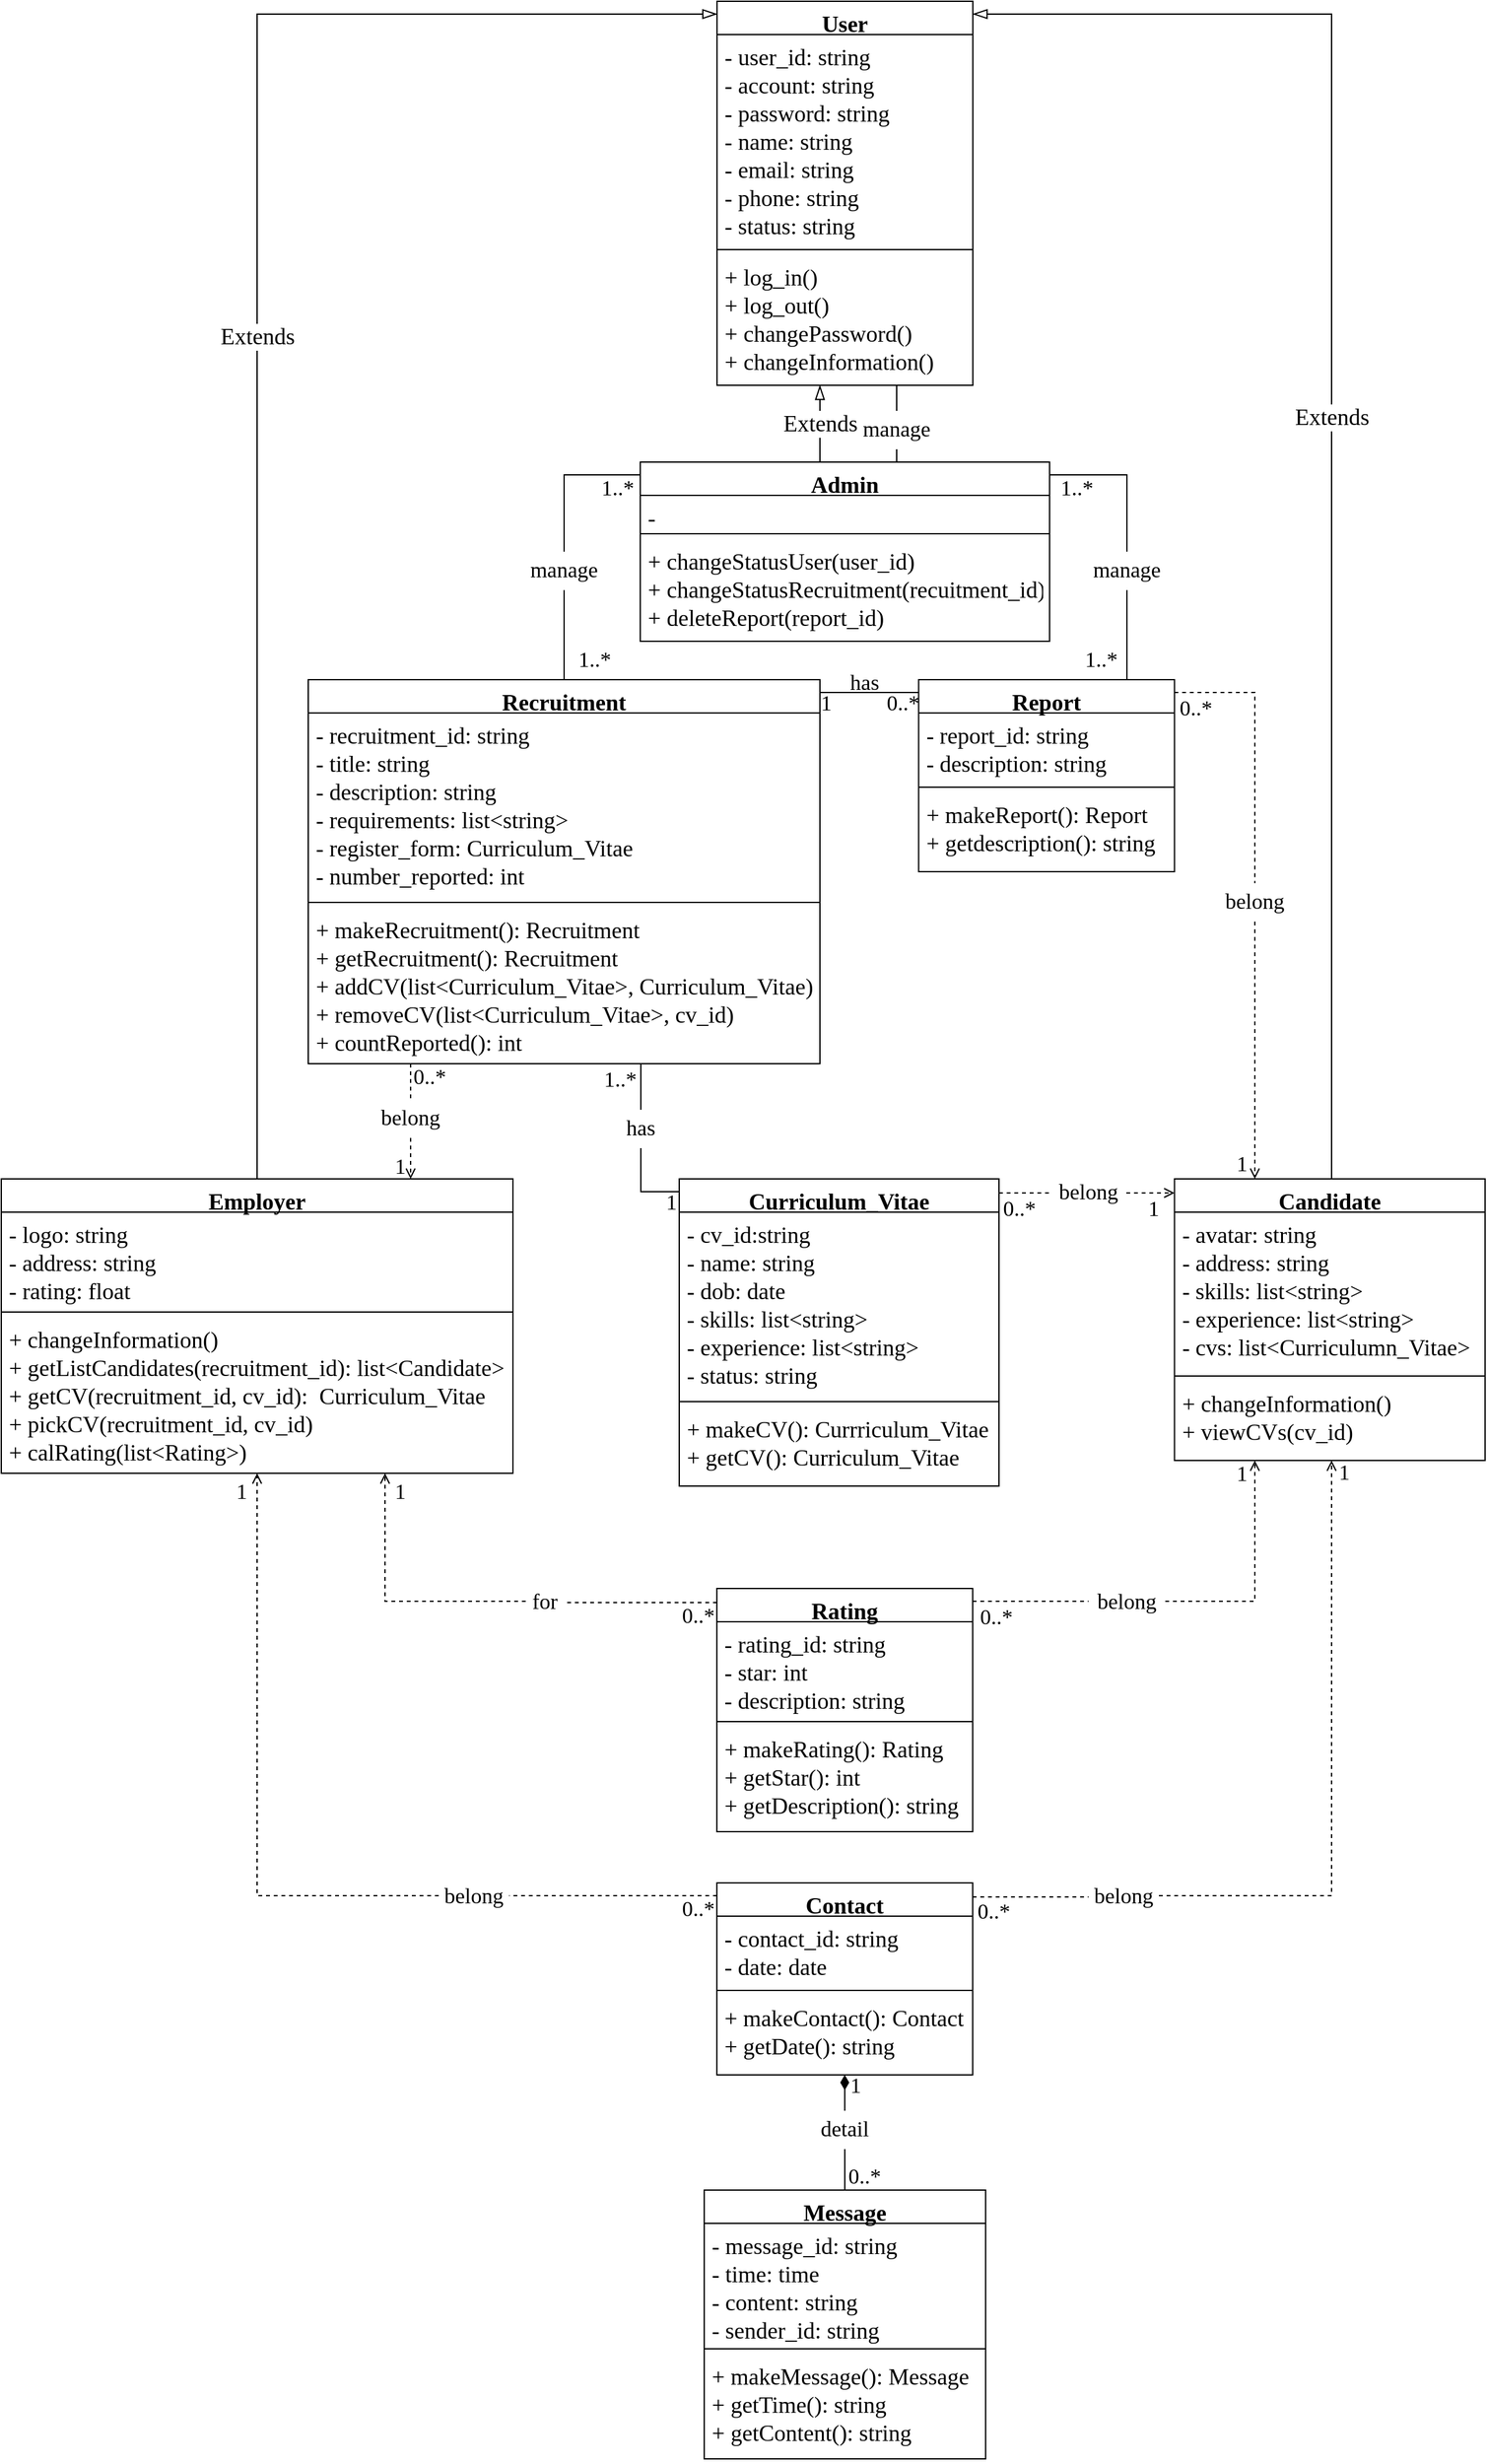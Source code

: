 <mxfile version="20.6.0" type="device"><diagram id="dzkf2PRCccyZVhYTfujx" name="Page-1"><mxGraphModel dx="2234" dy="7380" grid="1" gridSize="10" guides="1" tooltips="1" connect="1" arrows="1" fold="1" page="1" pageScale="1" pageWidth="850" pageHeight="1100" math="0" shadow="0"><root><mxCell id="0"/><mxCell id="1" parent="0"/><mxCell id="ftX2DL6edE5IBINi1WTP-1" value="Extends" style="rounded=0;orthogonalLoop=1;jettySize=auto;html=1;fontFamily=Times New Roman;fontSize=18;endArrow=blockThin;endFill=0;endSize=9;edgeStyle=orthogonalEdgeStyle;" parent="1" source="ftX2DL6edE5IBINi1WTP-8" target="ftX2DL6edE5IBINi1WTP-2" edge="1"><mxGeometry x="0.039" relative="1" as="geometry"><Array as="points"><mxPoint y="-5710"/></Array><mxPoint y="1" as="offset"/></mxGeometry></mxCell><mxCell id="ftX2DL6edE5IBINi1WTP-2" value="User" style="swimlane;fontStyle=1;align=center;verticalAlign=top;childLayout=stackLayout;horizontal=1;startSize=26;horizontalStack=0;resizeParent=1;resizeParentMax=0;resizeLast=0;collapsible=1;marginBottom=0;fontSize=18;fontFamily=Times New Roman;" parent="1" vertex="1"><mxGeometry x="359.56" y="-5720" width="200" height="300" as="geometry"/></mxCell><mxCell id="ftX2DL6edE5IBINi1WTP-3" value="- user_id: string&#10;- account: string&#10;- password: string&#10;- name: string&#10;- email: string&#10;- phone: string&#10;- status: string" style="text;strokeColor=none;fillColor=none;align=left;verticalAlign=top;spacingLeft=4;spacingRight=4;overflow=hidden;rotatable=0;points=[[0,0.5],[1,0.5]];portConstraint=eastwest;fontFamily=Times New Roman;fontSize=18;" parent="ftX2DL6edE5IBINi1WTP-2" vertex="1"><mxGeometry y="26" width="200" height="164" as="geometry"/></mxCell><mxCell id="ftX2DL6edE5IBINi1WTP-4" value="" style="line;strokeWidth=1;fillColor=none;align=left;verticalAlign=middle;spacingTop=-1;spacingLeft=3;spacingRight=3;rotatable=0;labelPosition=right;points=[];portConstraint=eastwest;strokeColor=inherit;fontFamily=Times New Roman;fontSize=18;" parent="ftX2DL6edE5IBINi1WTP-2" vertex="1"><mxGeometry y="190" width="200" height="8" as="geometry"/></mxCell><mxCell id="ftX2DL6edE5IBINi1WTP-5" value="+ log_in()&#10;+ log_out()&#10;+ changePassword()&#10;+ changeInformation()" style="text;strokeColor=none;fillColor=none;align=left;verticalAlign=top;spacingLeft=4;spacingRight=4;overflow=hidden;rotatable=0;points=[[0,0.5],[1,0.5]];portConstraint=eastwest;fontFamily=Times New Roman;fontSize=18;" parent="ftX2DL6edE5IBINi1WTP-2" vertex="1"><mxGeometry y="198" width="200" height="102" as="geometry"/></mxCell><mxCell id="ftX2DL6edE5IBINi1WTP-6" style="rounded=0;orthogonalLoop=1;jettySize=auto;html=1;fontFamily=Times New Roman;fontSize=18;endArrow=open;endFill=0;dashed=1;edgeStyle=orthogonalEdgeStyle;startArrow=none;" parent="1" source="MvBmrC9u6wQT6Xe99rCW-18" target="ftX2DL6edE5IBINi1WTP-8" edge="1"><mxGeometry relative="1" as="geometry"><Array as="points"><mxPoint x="60" y="-4800"/><mxPoint x="60" y="-4800"/></Array></mxGeometry></mxCell><mxCell id="ftX2DL6edE5IBINi1WTP-7" style="rounded=0;orthogonalLoop=1;jettySize=auto;html=1;fontFamily=Times New Roman;fontSize=18;endArrow=open;endFill=0;dashed=1;edgeStyle=orthogonalEdgeStyle;startArrow=none;" parent="1" source="MvBmrC9u6wQT6Xe99rCW-35" target="ftX2DL6edE5IBINi1WTP-8" edge="1"><mxGeometry relative="1" as="geometry"><Array as="points"><mxPoint x="100" y="-4470"/></Array></mxGeometry></mxCell><mxCell id="ftX2DL6edE5IBINi1WTP-8" value="Employer" style="swimlane;fontStyle=1;align=center;verticalAlign=top;childLayout=stackLayout;horizontal=1;startSize=26;horizontalStack=0;resizeParent=1;resizeParentMax=0;resizeLast=0;collapsible=1;marginBottom=0;fontSize=18;fontFamily=Times New Roman;" parent="1" vertex="1"><mxGeometry x="-200" y="-4800" width="400" height="230" as="geometry"/></mxCell><mxCell id="ftX2DL6edE5IBINi1WTP-9" value="- logo: string&#10;- address: string&#10;- rating: float" style="text;strokeColor=none;fillColor=none;align=left;verticalAlign=top;spacingLeft=4;spacingRight=4;overflow=hidden;rotatable=0;points=[[0,0.5],[1,0.5]];portConstraint=eastwest;fontFamily=Times New Roman;fontSize=18;" parent="ftX2DL6edE5IBINi1WTP-8" vertex="1"><mxGeometry y="26" width="400" height="74" as="geometry"/></mxCell><mxCell id="ftX2DL6edE5IBINi1WTP-10" value="" style="line;strokeWidth=1;fillColor=none;align=left;verticalAlign=middle;spacingTop=-1;spacingLeft=3;spacingRight=3;rotatable=0;labelPosition=right;points=[];portConstraint=eastwest;strokeColor=inherit;fontFamily=Times New Roman;fontSize=18;" parent="ftX2DL6edE5IBINi1WTP-8" vertex="1"><mxGeometry y="100" width="400" height="8" as="geometry"/></mxCell><mxCell id="ftX2DL6edE5IBINi1WTP-11" value="+ changeInformation()&#10;+ getListCandidates(recruitment_id): list&lt;Candidate&gt;&#10;+ getCV(recruitment_id, cv_id):  Curriculum_Vitae&#10;+ pickCV(recruitment_id, cv_id)&#10;+ calRating(list&lt;Rating&gt;)" style="text;strokeColor=none;fillColor=none;align=left;verticalAlign=top;spacingLeft=4;spacingRight=4;overflow=hidden;rotatable=0;points=[[0,0.5],[1,0.5]];portConstraint=eastwest;fontFamily=Times New Roman;fontSize=18;" parent="ftX2DL6edE5IBINi1WTP-8" vertex="1"><mxGeometry y="108" width="400" height="122" as="geometry"/></mxCell><mxCell id="ftX2DL6edE5IBINi1WTP-12" value="Extends" style="rounded=0;orthogonalLoop=1;jettySize=auto;html=1;fontFamily=Times New Roman;fontSize=18;endArrow=blockThin;endFill=0;endSize=9;edgeStyle=orthogonalEdgeStyle;" parent="1" source="ftX2DL6edE5IBINi1WTP-14" target="ftX2DL6edE5IBINi1WTP-2" edge="1"><mxGeometry relative="1" as="geometry"><mxPoint x="436.492" y="-5360" as="sourcePoint"/><mxPoint x="435.488" y="-5436" as="targetPoint"/><Array as="points"><mxPoint x="440" y="-5390"/><mxPoint x="440" y="-5390"/></Array></mxGeometry></mxCell><mxCell id="ftX2DL6edE5IBINi1WTP-13" style="edgeStyle=orthogonalEdgeStyle;rounded=0;orthogonalLoop=1;jettySize=auto;html=1;endArrow=none;endFill=0;startArrow=none;" parent="1" target="ftX2DL6edE5IBINi1WTP-2" edge="1" source="MvBmrC9u6wQT6Xe99rCW-14"><mxGeometry relative="1" as="geometry"><mxPoint x="485.053" y="-5360" as="sourcePoint"/><mxPoint x="485.053" y="-5436" as="targetPoint"/><Array as="points"><mxPoint x="500" y="-5410"/><mxPoint x="500" y="-5410"/></Array></mxGeometry></mxCell><mxCell id="ftX2DL6edE5IBINi1WTP-14" value="Admin" style="swimlane;fontStyle=1;align=center;verticalAlign=top;childLayout=stackLayout;horizontal=1;startSize=26;horizontalStack=0;resizeParent=1;resizeParentMax=0;resizeLast=0;collapsible=1;marginBottom=0;fontSize=18;fontFamily=Times New Roman;" parent="1" vertex="1"><mxGeometry x="299.56" y="-5360" width="320" height="140" as="geometry"/></mxCell><mxCell id="ftX2DL6edE5IBINi1WTP-15" value="-" style="text;strokeColor=none;fillColor=none;align=left;verticalAlign=top;spacingLeft=4;spacingRight=4;overflow=hidden;rotatable=0;points=[[0,0.5],[1,0.5]];portConstraint=eastwest;fontFamily=Times New Roman;fontSize=18;" parent="ftX2DL6edE5IBINi1WTP-14" vertex="1"><mxGeometry y="26" width="320" height="26" as="geometry"/></mxCell><mxCell id="ftX2DL6edE5IBINi1WTP-16" value="" style="line;strokeWidth=1;fillColor=none;align=left;verticalAlign=middle;spacingTop=-1;spacingLeft=3;spacingRight=3;rotatable=0;labelPosition=right;points=[];portConstraint=eastwest;strokeColor=inherit;fontFamily=Times New Roman;fontSize=18;" parent="ftX2DL6edE5IBINi1WTP-14" vertex="1"><mxGeometry y="52" width="320" height="8" as="geometry"/></mxCell><mxCell id="ftX2DL6edE5IBINi1WTP-17" value="+ changeStatusUser(user_id)&#10;+ changeStatusRecruitment(recuitment_id)&#10;+ deleteReport(report_id)" style="text;strokeColor=none;fillColor=none;align=left;verticalAlign=top;spacingLeft=4;spacingRight=4;overflow=hidden;rotatable=0;points=[[0,0.5],[1,0.5]];portConstraint=eastwest;fontFamily=Times New Roman;fontSize=18;" parent="ftX2DL6edE5IBINi1WTP-14" vertex="1"><mxGeometry y="60" width="320" height="80" as="geometry"/></mxCell><mxCell id="ftX2DL6edE5IBINi1WTP-18" style="rounded=0;orthogonalLoop=1;jettySize=auto;html=1;fontFamily=Times New Roman;fontSize=18;endArrow=open;endFill=0;dashed=1;edgeStyle=orthogonalEdgeStyle;startArrow=none;" parent="1" source="MvBmrC9u6wQT6Xe99rCW-26" target="ftX2DL6edE5IBINi1WTP-23" edge="1"><mxGeometry relative="1" as="geometry"><Array as="points"><mxPoint x="780" y="-4850"/><mxPoint x="780" y="-4850"/></Array></mxGeometry></mxCell><mxCell id="ftX2DL6edE5IBINi1WTP-19" style="rounded=0;orthogonalLoop=1;jettySize=auto;html=1;fontFamily=Times New Roman;fontSize=18;endArrow=open;endFill=0;dashed=1;edgeStyle=orthogonalEdgeStyle;startArrow=none;" parent="1" source="MvBmrC9u6wQT6Xe99rCW-33" target="ftX2DL6edE5IBINi1WTP-23" edge="1"><mxGeometry relative="1" as="geometry"><Array as="points"><mxPoint x="780" y="-4470"/></Array></mxGeometry></mxCell><mxCell id="ftX2DL6edE5IBINi1WTP-20" style="rounded=0;orthogonalLoop=1;jettySize=auto;html=1;fontFamily=Times New Roman;fontSize=18;endArrow=open;endFill=0;dashed=1;edgeStyle=orthogonalEdgeStyle;startArrow=none;" parent="1" source="MvBmrC9u6wQT6Xe99rCW-44" target="ftX2DL6edE5IBINi1WTP-23" edge="1"><mxGeometry relative="1" as="geometry"><Array as="points"><mxPoint x="840" y="-4240"/></Array></mxGeometry></mxCell><mxCell id="ftX2DL6edE5IBINi1WTP-21" style="rounded=0;orthogonalLoop=1;jettySize=auto;html=1;fontFamily=Times New Roman;fontSize=18;endArrow=open;endFill=0;dashed=1;edgeStyle=orthogonalEdgeStyle;startArrow=none;" parent="1" source="MvBmrC9u6wQT6Xe99rCW-21" target="ftX2DL6edE5IBINi1WTP-23" edge="1"><mxGeometry relative="1" as="geometry"><Array as="points"><mxPoint x="640" y="-4790"/><mxPoint x="640" y="-4790"/></Array></mxGeometry></mxCell><mxCell id="ftX2DL6edE5IBINi1WTP-22" value="Extends" style="rounded=0;orthogonalLoop=1;jettySize=auto;html=1;fontFamily=Times New Roman;fontSize=18;endArrow=blockThin;endFill=0;endSize=9;startArrow=none;edgeStyle=orthogonalEdgeStyle;" parent="1" source="ftX2DL6edE5IBINi1WTP-23" target="ftX2DL6edE5IBINi1WTP-2" edge="1"><mxGeometry relative="1" as="geometry"><Array as="points"><mxPoint x="840" y="-5710"/></Array><mxPoint x="810" y="-4910" as="sourcePoint"/></mxGeometry></mxCell><mxCell id="ftX2DL6edE5IBINi1WTP-23" value="Candidate" style="swimlane;fontStyle=1;align=center;verticalAlign=top;childLayout=stackLayout;horizontal=1;startSize=26;horizontalStack=0;resizeParent=1;resizeParentMax=0;resizeLast=0;collapsible=1;marginBottom=0;fontSize=18;fontFamily=Times New Roman;" parent="1" vertex="1"><mxGeometry x="717.19" y="-4800" width="242.81" height="220" as="geometry"><mxRectangle x="717.19" y="-4800" width="120" height="40" as="alternateBounds"/></mxGeometry></mxCell><mxCell id="ftX2DL6edE5IBINi1WTP-24" value="- avatar: string&#10;- address: string&#10;- skills: list&lt;string&gt;&#10;- experience: list&lt;string&gt;&#10;- cvs: list&lt;Curriculumn_Vitae&gt;" style="text;strokeColor=none;fillColor=none;align=left;verticalAlign=top;spacingLeft=4;spacingRight=4;overflow=hidden;rotatable=0;points=[[0,0.5],[1,0.5]];portConstraint=eastwest;fontFamily=Times New Roman;fontSize=18;" parent="ftX2DL6edE5IBINi1WTP-23" vertex="1"><mxGeometry y="26" width="242.81" height="124" as="geometry"/></mxCell><mxCell id="ftX2DL6edE5IBINi1WTP-25" value="" style="line;strokeWidth=1;fillColor=none;align=left;verticalAlign=middle;spacingTop=-1;spacingLeft=3;spacingRight=3;rotatable=0;labelPosition=right;points=[];portConstraint=eastwest;strokeColor=inherit;fontFamily=Times New Roman;fontSize=18;" parent="ftX2DL6edE5IBINi1WTP-23" vertex="1"><mxGeometry y="150" width="242.81" height="8" as="geometry"/></mxCell><mxCell id="ftX2DL6edE5IBINi1WTP-26" value="+ changeInformation()&#10;+ viewCVs(cv_id)" style="text;strokeColor=none;fillColor=none;align=left;verticalAlign=top;spacingLeft=4;spacingRight=4;overflow=hidden;rotatable=0;points=[[0,0.5],[1,0.5]];portConstraint=eastwest;fontFamily=Times New Roman;fontSize=18;" parent="ftX2DL6edE5IBINi1WTP-23" vertex="1"><mxGeometry y="158" width="242.81" height="62" as="geometry"/></mxCell><mxCell id="ftX2DL6edE5IBINi1WTP-27" style="rounded=0;orthogonalLoop=1;jettySize=auto;html=1;fontFamily=Times New Roman;fontSize=18;endArrow=none;endFill=0;edgeStyle=orthogonalEdgeStyle;" parent="1" source="ftX2DL6edE5IBINi1WTP-28" target="ftX2DL6edE5IBINi1WTP-53" edge="1"><mxGeometry relative="1" as="geometry"><Array as="points"><mxPoint x="480" y="-5180"/><mxPoint x="480" y="-5180"/></Array></mxGeometry></mxCell><mxCell id="ftX2DL6edE5IBINi1WTP-28" value="Recruitment" style="swimlane;fontStyle=1;align=center;verticalAlign=top;childLayout=stackLayout;horizontal=1;startSize=26;horizontalStack=0;resizeParent=1;resizeParentMax=0;resizeLast=0;collapsible=1;marginBottom=0;fontSize=18;fontFamily=Times New Roman;" parent="1" vertex="1"><mxGeometry x="40" y="-5190" width="400" height="300" as="geometry"/></mxCell><mxCell id="ftX2DL6edE5IBINi1WTP-29" value="- recruitment_id: string&#10;- title: string&#10;- description: string&#10;- requirements: list&lt;string&gt;&#10;- register_form: Curriculum_Vitae&#10;- number_reported: int" style="text;strokeColor=none;fillColor=none;align=left;verticalAlign=top;spacingLeft=4;spacingRight=4;overflow=hidden;rotatable=0;points=[[0,0.5],[1,0.5]];portConstraint=eastwest;fontFamily=Times New Roman;fontSize=18;" parent="ftX2DL6edE5IBINi1WTP-28" vertex="1"><mxGeometry y="26" width="400" height="144" as="geometry"/></mxCell><mxCell id="ftX2DL6edE5IBINi1WTP-30" value="" style="line;strokeWidth=1;fillColor=none;align=left;verticalAlign=middle;spacingTop=-1;spacingLeft=3;spacingRight=3;rotatable=0;labelPosition=right;points=[];portConstraint=eastwest;strokeColor=inherit;fontFamily=Times New Roman;fontSize=18;" parent="ftX2DL6edE5IBINi1WTP-28" vertex="1"><mxGeometry y="170" width="400" height="8" as="geometry"/></mxCell><mxCell id="ftX2DL6edE5IBINi1WTP-31" value="+ makeRecruitment(): Recruitment&#10;+ getRecruitment(): Recruitment&#10;+ addCV(list&lt;Curriculum_Vitae&gt;, Curriculum_Vitae)&#10;+ removeCV(list&lt;Curriculum_Vitae&gt;, cv_id)&#10;+ countReported(): int" style="text;strokeColor=none;fillColor=none;align=left;verticalAlign=top;spacingLeft=4;spacingRight=4;overflow=hidden;rotatable=0;points=[[0,0.5],[1,0.5]];portConstraint=eastwest;fontFamily=Times New Roman;fontSize=18;" parent="ftX2DL6edE5IBINi1WTP-28" vertex="1"><mxGeometry y="178" width="400" height="122" as="geometry"/></mxCell><mxCell id="ftX2DL6edE5IBINi1WTP-32" style="rounded=0;orthogonalLoop=1;jettySize=auto;html=1;fontFamily=Times New Roman;fontSize=18;endArrow=none;endFill=0;edgeStyle=orthogonalEdgeStyle;startArrow=none;" parent="1" source="MvBmrC9u6wQT6Xe99rCW-23" target="ftX2DL6edE5IBINi1WTP-28" edge="1"><mxGeometry relative="1" as="geometry"><mxPoint x="299" y="-4840" as="targetPoint"/><Array as="points"><mxPoint x="300" y="-4860"/><mxPoint x="300" y="-4860"/></Array></mxGeometry></mxCell><mxCell id="ftX2DL6edE5IBINi1WTP-33" value="Curriculum_Vitae" style="swimlane;fontStyle=1;align=center;verticalAlign=top;childLayout=stackLayout;horizontal=1;startSize=26;horizontalStack=0;resizeParent=1;resizeParentMax=0;resizeLast=0;collapsible=1;marginBottom=0;fontSize=18;fontFamily=Times New Roman;" parent="1" vertex="1"><mxGeometry x="330" y="-4800" width="250" height="240" as="geometry"/></mxCell><mxCell id="ftX2DL6edE5IBINi1WTP-34" value="- cv_id:string&#10;- name: string&#10;- dob: date&#10;- skills: list&lt;string&gt;&#10;- experience: list&lt;string&gt;&#10;- status: string" style="text;strokeColor=none;fillColor=none;align=left;verticalAlign=top;spacingLeft=4;spacingRight=4;overflow=hidden;rotatable=0;points=[[0,0.5],[1,0.5]];portConstraint=eastwest;fontFamily=Times New Roman;fontSize=18;" parent="ftX2DL6edE5IBINi1WTP-33" vertex="1"><mxGeometry y="26" width="250" height="144" as="geometry"/></mxCell><mxCell id="ftX2DL6edE5IBINi1WTP-35" value="" style="line;strokeWidth=1;fillColor=none;align=left;verticalAlign=middle;spacingTop=-1;spacingLeft=3;spacingRight=3;rotatable=0;labelPosition=right;points=[];portConstraint=eastwest;strokeColor=inherit;fontFamily=Times New Roman;fontSize=18;" parent="ftX2DL6edE5IBINi1WTP-33" vertex="1"><mxGeometry y="170" width="250" height="8" as="geometry"/></mxCell><mxCell id="ftX2DL6edE5IBINi1WTP-36" value="+ makeCV(): Currriculum_Vitae&#10;+ getCV(): Curriculum_Vitae" style="text;strokeColor=none;fillColor=none;align=left;verticalAlign=top;spacingLeft=4;spacingRight=4;overflow=hidden;rotatable=0;points=[[0,0.5],[1,0.5]];portConstraint=eastwest;fontFamily=Times New Roman;fontSize=18;" parent="ftX2DL6edE5IBINi1WTP-33" vertex="1"><mxGeometry y="178" width="250" height="62" as="geometry"/></mxCell><mxCell id="ftX2DL6edE5IBINi1WTP-37" value="Rating" style="swimlane;fontStyle=1;align=center;verticalAlign=top;childLayout=stackLayout;horizontal=1;startSize=26;horizontalStack=0;resizeParent=1;resizeParentMax=0;resizeLast=0;collapsible=1;marginBottom=0;fontSize=18;fontFamily=Times New Roman;" parent="1" vertex="1"><mxGeometry x="359.41" y="-4480" width="200" height="190" as="geometry"/></mxCell><mxCell id="ftX2DL6edE5IBINi1WTP-38" value="- rating_id: string&#10;- star: int&#10;- description: string" style="text;strokeColor=none;fillColor=none;align=left;verticalAlign=top;spacingLeft=4;spacingRight=4;overflow=hidden;rotatable=0;points=[[0,0.5],[1,0.5]];portConstraint=eastwest;fontFamily=Times New Roman;fontSize=18;" parent="ftX2DL6edE5IBINi1WTP-37" vertex="1"><mxGeometry y="26" width="200" height="74" as="geometry"/></mxCell><mxCell id="ftX2DL6edE5IBINi1WTP-39" value="" style="line;strokeWidth=1;fillColor=none;align=left;verticalAlign=middle;spacingTop=-1;spacingLeft=3;spacingRight=3;rotatable=0;labelPosition=right;points=[];portConstraint=eastwest;strokeColor=inherit;fontFamily=Times New Roman;fontSize=18;" parent="ftX2DL6edE5IBINi1WTP-37" vertex="1"><mxGeometry y="100" width="200" height="8" as="geometry"/></mxCell><mxCell id="ftX2DL6edE5IBINi1WTP-40" value="+ makeRating(): Rating&#10;+ getStar(): int&#10;+ getDescription(): string" style="text;strokeColor=none;fillColor=none;align=left;verticalAlign=top;spacingLeft=4;spacingRight=4;overflow=hidden;rotatable=0;points=[[0,0.5],[1,0.5]];portConstraint=eastwest;fontFamily=Times New Roman;fontSize=18;" parent="ftX2DL6edE5IBINi1WTP-37" vertex="1"><mxGeometry y="108" width="200" height="82" as="geometry"/></mxCell><mxCell id="ftX2DL6edE5IBINi1WTP-41" style="rounded=0;orthogonalLoop=1;jettySize=auto;html=1;fontFamily=Times New Roman;fontSize=18;endArrow=open;endFill=0;dashed=1;edgeStyle=orthogonalEdgeStyle;startArrow=none;" parent="1" source="MvBmrC9u6wQT6Xe99rCW-41" target="ftX2DL6edE5IBINi1WTP-8" edge="1"><mxGeometry relative="1" as="geometry"><Array as="points"><mxPoint y="-4240"/></Array></mxGeometry></mxCell><mxCell id="ftX2DL6edE5IBINi1WTP-42" style="rounded=0;orthogonalLoop=1;jettySize=auto;html=1;fontFamily=Times New Roman;fontSize=18;endArrow=diamondThin;endFill=1;endSize=9;startArrow=none;" parent="1" source="MvBmrC9u6wQT6Xe99rCW-54" target="ftX2DL6edE5IBINi1WTP-43" edge="1"><mxGeometry relative="1" as="geometry"/></mxCell><mxCell id="ftX2DL6edE5IBINi1WTP-43" value="Contact" style="swimlane;fontStyle=1;align=center;verticalAlign=top;childLayout=stackLayout;horizontal=1;startSize=26;horizontalStack=0;resizeParent=1;resizeParentMax=0;resizeLast=0;collapsible=1;marginBottom=0;fontSize=18;fontFamily=Times New Roman;" parent="1" vertex="1"><mxGeometry x="359.41" y="-4250" width="200" height="150" as="geometry"/></mxCell><mxCell id="ftX2DL6edE5IBINi1WTP-44" value="- contact_id: string&#10;- date: date" style="text;strokeColor=none;fillColor=none;align=left;verticalAlign=top;spacingLeft=4;spacingRight=4;overflow=hidden;rotatable=0;points=[[0,0.5],[1,0.5]];portConstraint=eastwest;fontFamily=Times New Roman;fontSize=18;" parent="ftX2DL6edE5IBINi1WTP-43" vertex="1"><mxGeometry y="26" width="200" height="54" as="geometry"/></mxCell><mxCell id="ftX2DL6edE5IBINi1WTP-45" value="" style="line;strokeWidth=1;fillColor=none;align=left;verticalAlign=middle;spacingTop=-1;spacingLeft=3;spacingRight=3;rotatable=0;labelPosition=right;points=[];portConstraint=eastwest;strokeColor=inherit;fontFamily=Times New Roman;fontSize=18;" parent="ftX2DL6edE5IBINi1WTP-43" vertex="1"><mxGeometry y="80" width="200" height="8" as="geometry"/></mxCell><mxCell id="ftX2DL6edE5IBINi1WTP-46" value="+ makeContact(): Contact&#10;+ getDate(): string" style="text;strokeColor=none;fillColor=none;align=left;verticalAlign=top;spacingLeft=4;spacingRight=4;overflow=hidden;rotatable=0;points=[[0,0.5],[1,0.5]];portConstraint=eastwest;fontFamily=Times New Roman;fontSize=18;" parent="ftX2DL6edE5IBINi1WTP-43" vertex="1"><mxGeometry y="88" width="200" height="62" as="geometry"/></mxCell><mxCell id="ftX2DL6edE5IBINi1WTP-47" style="rounded=0;orthogonalLoop=1;jettySize=auto;html=1;fontFamily=Times New Roman;fontSize=18;endArrow=none;endFill=0;edgeStyle=orthogonalEdgeStyle;startArrow=none;" parent="1" source="MvBmrC9u6wQT6Xe99rCW-10" target="ftX2DL6edE5IBINi1WTP-28" edge="1"><mxGeometry relative="1" as="geometry"><Array as="points"/></mxGeometry></mxCell><mxCell id="ftX2DL6edE5IBINi1WTP-48" style="rounded=0;orthogonalLoop=1;jettySize=auto;html=1;fontFamily=Times New Roman;fontSize=18;endArrow=none;endFill=0;edgeStyle=orthogonalEdgeStyle;startArrow=none;" parent="1" source="MvBmrC9u6wQT6Xe99rCW-12" target="ftX2DL6edE5IBINi1WTP-53" edge="1"><mxGeometry relative="1" as="geometry"><Array as="points"><mxPoint x="680" y="-5220"/><mxPoint x="680" y="-5220"/></Array></mxGeometry></mxCell><mxCell id="ftX2DL6edE5IBINi1WTP-49" value="Message" style="swimlane;fontStyle=1;align=center;verticalAlign=top;childLayout=stackLayout;horizontal=1;startSize=26;horizontalStack=0;resizeParent=1;resizeParentMax=0;resizeLast=0;collapsible=1;marginBottom=0;fontSize=18;fontFamily=Times New Roman;" parent="1" vertex="1"><mxGeometry x="349.56" y="-4010" width="220" height="210" as="geometry"/></mxCell><mxCell id="ftX2DL6edE5IBINi1WTP-50" value="- message_id: string&#10;- time: time&#10;- content: string&#10;- sender_id: string" style="text;strokeColor=none;fillColor=none;align=left;verticalAlign=top;spacingLeft=4;spacingRight=4;overflow=hidden;rotatable=0;points=[[0,0.5],[1,0.5]];portConstraint=eastwest;fontFamily=Times New Roman;fontSize=18;" parent="ftX2DL6edE5IBINi1WTP-49" vertex="1"><mxGeometry y="26" width="220" height="94" as="geometry"/></mxCell><mxCell id="ftX2DL6edE5IBINi1WTP-51" value="" style="line;strokeWidth=1;fillColor=none;align=left;verticalAlign=middle;spacingTop=-1;spacingLeft=3;spacingRight=3;rotatable=0;labelPosition=right;points=[];portConstraint=eastwest;strokeColor=inherit;fontFamily=Times New Roman;fontSize=18;" parent="ftX2DL6edE5IBINi1WTP-49" vertex="1"><mxGeometry y="120" width="220" height="8" as="geometry"/></mxCell><mxCell id="ftX2DL6edE5IBINi1WTP-52" value="+ makeMessage(): Message&#10;+ getTime(): string&#10;+ getContent(): string" style="text;strokeColor=none;fillColor=none;align=left;verticalAlign=top;spacingLeft=4;spacingRight=4;overflow=hidden;rotatable=0;points=[[0,0.5],[1,0.5]];portConstraint=eastwest;fontFamily=Times New Roman;fontSize=18;" parent="ftX2DL6edE5IBINi1WTP-49" vertex="1"><mxGeometry y="128" width="220" height="82" as="geometry"/></mxCell><mxCell id="ftX2DL6edE5IBINi1WTP-53" value="Report" style="swimlane;fontStyle=1;align=center;verticalAlign=top;childLayout=stackLayout;horizontal=1;startSize=26;horizontalStack=0;resizeParent=1;resizeParentMax=0;resizeLast=0;collapsible=1;marginBottom=0;fontSize=18;fontFamily=Times New Roman;" parent="1" vertex="1"><mxGeometry x="517.19" y="-5190" width="200" height="150" as="geometry"/></mxCell><mxCell id="ftX2DL6edE5IBINi1WTP-54" value="- report_id: string&#10;- description: string" style="text;strokeColor=none;fillColor=none;align=left;verticalAlign=top;spacingLeft=4;spacingRight=4;overflow=hidden;rotatable=0;points=[[0,0.5],[1,0.5]];portConstraint=eastwest;fontFamily=Times New Roman;fontSize=18;" parent="ftX2DL6edE5IBINi1WTP-53" vertex="1"><mxGeometry y="26" width="200" height="54" as="geometry"/></mxCell><mxCell id="ftX2DL6edE5IBINi1WTP-55" value="" style="line;strokeWidth=1;fillColor=none;align=left;verticalAlign=middle;spacingTop=-1;spacingLeft=3;spacingRight=3;rotatable=0;labelPosition=right;points=[];portConstraint=eastwest;strokeColor=inherit;fontFamily=Times New Roman;fontSize=18;" parent="ftX2DL6edE5IBINi1WTP-53" vertex="1"><mxGeometry y="80" width="200" height="8" as="geometry"/></mxCell><mxCell id="ftX2DL6edE5IBINi1WTP-56" value="+ makeReport(): Report&#10;+ getdescription(): string" style="text;strokeColor=none;fillColor=none;align=left;verticalAlign=top;spacingLeft=4;spacingRight=4;overflow=hidden;rotatable=0;points=[[0,0.5],[1,0.5]];portConstraint=eastwest;fontFamily=Times New Roman;fontSize=18;" parent="ftX2DL6edE5IBINi1WTP-53" vertex="1"><mxGeometry y="88" width="200" height="62" as="geometry"/></mxCell><mxCell id="MvBmrC9u6wQT6Xe99rCW-1" value="1..*" style="text;html=1;strokeColor=none;fillColor=none;align=center;verticalAlign=middle;whiteSpace=wrap;rounded=0;fontSize=17;fontFamily=Times New Roman;" vertex="1" parent="1"><mxGeometry x="254" y="-4892" width="60" height="30" as="geometry"/></mxCell><mxCell id="MvBmrC9u6wQT6Xe99rCW-2" value="1" style="text;html=1;strokeColor=none;fillColor=none;align=center;verticalAlign=middle;whiteSpace=wrap;rounded=0;fontSize=17;fontFamily=Times New Roman;" vertex="1" parent="1"><mxGeometry x="294" y="-4796" width="60" height="30" as="geometry"/></mxCell><mxCell id="MvBmrC9u6wQT6Xe99rCW-4" value="0..*" style="text;html=1;strokeColor=none;fillColor=none;align=center;verticalAlign=middle;whiteSpace=wrap;rounded=0;fontSize=17;fontFamily=Times New Roman;" vertex="1" parent="1"><mxGeometry x="565.56" y="-4791" width="60" height="30" as="geometry"/></mxCell><mxCell id="MvBmrC9u6wQT6Xe99rCW-5" value="1" style="text;html=1;strokeColor=none;fillColor=none;align=center;verticalAlign=middle;whiteSpace=wrap;rounded=0;fontSize=17;fontFamily=Times New Roman;" vertex="1" parent="1"><mxGeometry x="671" y="-4791" width="60" height="30" as="geometry"/></mxCell><mxCell id="MvBmrC9u6wQT6Xe99rCW-6" value="1..*" style="text;html=1;strokeColor=none;fillColor=none;align=center;verticalAlign=middle;whiteSpace=wrap;rounded=0;fontSize=17;fontFamily=Times New Roman;" vertex="1" parent="1"><mxGeometry x="252" y="-5354" width="60" height="30" as="geometry"/></mxCell><mxCell id="MvBmrC9u6wQT6Xe99rCW-7" value="1..*" style="text;html=1;strokeColor=none;fillColor=none;align=center;verticalAlign=middle;whiteSpace=wrap;rounded=0;fontSize=17;fontFamily=Times New Roman;" vertex="1" parent="1"><mxGeometry x="234" y="-5220" width="60" height="30" as="geometry"/></mxCell><mxCell id="MvBmrC9u6wQT6Xe99rCW-8" value="1..*" style="text;html=1;strokeColor=none;fillColor=none;align=center;verticalAlign=middle;whiteSpace=wrap;rounded=0;fontSize=17;fontFamily=Times New Roman;" vertex="1" parent="1"><mxGeometry x="630" y="-5220" width="60" height="30" as="geometry"/></mxCell><mxCell id="MvBmrC9u6wQT6Xe99rCW-9" value="1..*" style="text;html=1;strokeColor=none;fillColor=none;align=center;verticalAlign=middle;whiteSpace=wrap;rounded=0;fontSize=17;fontFamily=Times New Roman;" vertex="1" parent="1"><mxGeometry x="611" y="-5354" width="60" height="30" as="geometry"/></mxCell><mxCell id="MvBmrC9u6wQT6Xe99rCW-10" value="manage" style="text;html=1;strokeColor=none;fillColor=none;align=center;verticalAlign=middle;whiteSpace=wrap;rounded=0;fontSize=17;fontFamily=Times New Roman;" vertex="1" parent="1"><mxGeometry x="210" y="-5290" width="60" height="30" as="geometry"/></mxCell><mxCell id="MvBmrC9u6wQT6Xe99rCW-11" value="" style="rounded=0;orthogonalLoop=1;jettySize=auto;html=1;fontFamily=Times New Roman;fontSize=18;endArrow=none;endFill=0;edgeStyle=orthogonalEdgeStyle;" edge="1" parent="1" source="ftX2DL6edE5IBINi1WTP-14" target="MvBmrC9u6wQT6Xe99rCW-10"><mxGeometry relative="1" as="geometry"><Array as="points"><mxPoint x="240" y="-5350"/></Array><mxPoint x="299.56" y="-5349.957" as="sourcePoint"/><mxPoint x="240.043" y="-5190" as="targetPoint"/></mxGeometry></mxCell><mxCell id="MvBmrC9u6wQT6Xe99rCW-12" value="manage" style="text;html=1;strokeColor=none;fillColor=none;align=center;verticalAlign=middle;whiteSpace=wrap;rounded=0;fontSize=17;fontFamily=Times New Roman;" vertex="1" parent="1"><mxGeometry x="650" y="-5290" width="60" height="30" as="geometry"/></mxCell><mxCell id="MvBmrC9u6wQT6Xe99rCW-13" value="" style="rounded=0;orthogonalLoop=1;jettySize=auto;html=1;fontFamily=Times New Roman;fontSize=18;endArrow=none;endFill=0;edgeStyle=orthogonalEdgeStyle;" edge="1" parent="1" source="ftX2DL6edE5IBINi1WTP-14" target="MvBmrC9u6wQT6Xe99rCW-12"><mxGeometry relative="1" as="geometry"><Array as="points"><mxPoint x="680" y="-5350"/></Array><mxPoint x="619.56" y="-5349.957" as="sourcePoint"/><mxPoint x="680.043" y="-5190" as="targetPoint"/></mxGeometry></mxCell><mxCell id="MvBmrC9u6wQT6Xe99rCW-14" value="manage" style="text;html=1;strokeColor=none;fillColor=none;align=center;verticalAlign=middle;whiteSpace=wrap;rounded=0;fontSize=17;fontFamily=Times New Roman;" vertex="1" parent="1"><mxGeometry x="470" y="-5400" width="60" height="30" as="geometry"/></mxCell><mxCell id="MvBmrC9u6wQT6Xe99rCW-15" value="" style="edgeStyle=orthogonalEdgeStyle;rounded=0;orthogonalLoop=1;jettySize=auto;html=1;endArrow=none;endFill=0;" edge="1" parent="1" target="MvBmrC9u6wQT6Xe99rCW-14"><mxGeometry relative="1" as="geometry"><mxPoint x="485.053" y="-5360" as="sourcePoint"/><mxPoint x="485.087" y="-5420" as="targetPoint"/><Array as="points"><mxPoint x="500" y="-5360"/></Array></mxGeometry></mxCell><mxCell id="MvBmrC9u6wQT6Xe99rCW-16" value="0..*" style="text;html=1;strokeColor=none;fillColor=none;align=center;verticalAlign=middle;whiteSpace=wrap;rounded=0;fontSize=17;fontFamily=Times New Roman;" vertex="1" parent="1"><mxGeometry x="105" y="-4894" width="60" height="30" as="geometry"/></mxCell><mxCell id="MvBmrC9u6wQT6Xe99rCW-17" value="1" style="text;html=1;strokeColor=none;fillColor=none;align=center;verticalAlign=middle;whiteSpace=wrap;rounded=0;fontSize=17;fontFamily=Times New Roman;" vertex="1" parent="1"><mxGeometry x="82" y="-4824" width="60" height="30" as="geometry"/></mxCell><mxCell id="MvBmrC9u6wQT6Xe99rCW-18" value="belong" style="text;html=1;strokeColor=none;fillColor=none;align=center;verticalAlign=middle;whiteSpace=wrap;rounded=0;fontSize=17;fontFamily=Times New Roman;" vertex="1" parent="1"><mxGeometry x="90" y="-4862" width="60" height="30" as="geometry"/></mxCell><mxCell id="MvBmrC9u6wQT6Xe99rCW-20" value="" style="rounded=0;orthogonalLoop=1;jettySize=auto;html=1;fontFamily=Times New Roman;fontSize=18;endArrow=none;endFill=0;dashed=1;edgeStyle=orthogonalEdgeStyle;" edge="1" parent="1" source="ftX2DL6edE5IBINi1WTP-28" target="MvBmrC9u6wQT6Xe99rCW-18"><mxGeometry relative="1" as="geometry"><Array as="points"><mxPoint x="120" y="-4880"/><mxPoint x="120" y="-4880"/></Array><mxPoint x="120.037" y="-4890" as="sourcePoint"/><mxPoint x="120.037" y="-4800" as="targetPoint"/></mxGeometry></mxCell><mxCell id="MvBmrC9u6wQT6Xe99rCW-21" value="belong" style="text;html=1;strokeColor=none;fillColor=none;align=center;verticalAlign=middle;whiteSpace=wrap;rounded=0;fontSize=17;fontFamily=Times New Roman;" vertex="1" parent="1"><mxGeometry x="619.56" y="-4804" width="60" height="30" as="geometry"/></mxCell><mxCell id="MvBmrC9u6wQT6Xe99rCW-22" value="" style="rounded=0;orthogonalLoop=1;jettySize=auto;html=1;fontFamily=Times New Roman;fontSize=18;endArrow=none;endFill=0;dashed=1;edgeStyle=orthogonalEdgeStyle;" edge="1" parent="1" source="ftX2DL6edE5IBINi1WTP-33" target="MvBmrC9u6wQT6Xe99rCW-21"><mxGeometry relative="1" as="geometry"><Array as="points"><mxPoint x="590" y="-4789"/><mxPoint x="590" y="-4789"/></Array><mxPoint x="580" y="-4790" as="sourcePoint"/><mxPoint x="717.19" y="-4790" as="targetPoint"/></mxGeometry></mxCell><mxCell id="MvBmrC9u6wQT6Xe99rCW-23" value="has" style="text;html=1;strokeColor=none;fillColor=none;align=center;verticalAlign=middle;whiteSpace=wrap;rounded=0;fontSize=17;fontFamily=Times New Roman;" vertex="1" parent="1"><mxGeometry x="270" y="-4854" width="60" height="30" as="geometry"/></mxCell><mxCell id="MvBmrC9u6wQT6Xe99rCW-25" value="" style="rounded=0;orthogonalLoop=1;jettySize=auto;html=1;fontFamily=Times New Roman;fontSize=18;endArrow=none;endFill=0;edgeStyle=orthogonalEdgeStyle;" edge="1" parent="1" source="ftX2DL6edE5IBINi1WTP-33" target="MvBmrC9u6wQT6Xe99rCW-23"><mxGeometry relative="1" as="geometry"><mxPoint x="299" y="-4890" as="targetPoint"/><Array as="points"><mxPoint x="300" y="-4790"/></Array><mxPoint x="330" y="-4790" as="sourcePoint"/></mxGeometry></mxCell><mxCell id="MvBmrC9u6wQT6Xe99rCW-26" value="belong" style="text;html=1;strokeColor=none;fillColor=none;align=center;verticalAlign=middle;whiteSpace=wrap;rounded=0;fontSize=17;fontFamily=Times New Roman;" vertex="1" parent="1"><mxGeometry x="750" y="-5031" width="60" height="30" as="geometry"/></mxCell><mxCell id="MvBmrC9u6wQT6Xe99rCW-27" value="" style="rounded=0;orthogonalLoop=1;jettySize=auto;html=1;fontFamily=Times New Roman;fontSize=18;endArrow=none;endFill=0;dashed=1;edgeStyle=orthogonalEdgeStyle;" edge="1" parent="1" source="ftX2DL6edE5IBINi1WTP-53" target="MvBmrC9u6wQT6Xe99rCW-26"><mxGeometry relative="1" as="geometry"><Array as="points"><mxPoint x="780" y="-5180"/></Array><mxPoint x="717.19" y="-5180" as="sourcePoint"/><mxPoint x="780" y="-4800" as="targetPoint"/></mxGeometry></mxCell><mxCell id="MvBmrC9u6wQT6Xe99rCW-28" value="0..*" style="text;html=1;strokeColor=none;fillColor=none;align=center;verticalAlign=middle;whiteSpace=wrap;rounded=0;fontSize=17;fontFamily=Times New Roman;" vertex="1" parent="1"><mxGeometry x="704" y="-5182" width="60" height="30" as="geometry"/></mxCell><mxCell id="MvBmrC9u6wQT6Xe99rCW-29" value="1" style="text;html=1;strokeColor=none;fillColor=none;align=center;verticalAlign=middle;whiteSpace=wrap;rounded=0;fontSize=17;fontFamily=Times New Roman;" vertex="1" parent="1"><mxGeometry x="740" y="-4826" width="60" height="30" as="geometry"/></mxCell><mxCell id="MvBmrC9u6wQT6Xe99rCW-30" value="0..*" style="text;html=1;strokeColor=none;fillColor=none;align=center;verticalAlign=middle;whiteSpace=wrap;rounded=0;fontSize=17;fontFamily=Times New Roman;" vertex="1" parent="1"><mxGeometry x="475" y="-5186" width="60" height="30" as="geometry"/></mxCell><mxCell id="MvBmrC9u6wQT6Xe99rCW-31" value="1" style="text;html=1;strokeColor=none;fillColor=none;align=center;verticalAlign=middle;whiteSpace=wrap;rounded=0;fontSize=17;fontFamily=Times New Roman;" vertex="1" parent="1"><mxGeometry x="414.56" y="-5186" width="60" height="30" as="geometry"/></mxCell><mxCell id="MvBmrC9u6wQT6Xe99rCW-32" value="has" style="text;html=1;strokeColor=none;fillColor=none;align=center;verticalAlign=middle;whiteSpace=wrap;rounded=0;fontSize=17;fontFamily=Times New Roman;" vertex="1" parent="1"><mxGeometry x="445" y="-5202" width="60" height="30" as="geometry"/></mxCell><mxCell id="MvBmrC9u6wQT6Xe99rCW-33" value="belong" style="text;html=1;strokeColor=none;fillColor=none;align=center;verticalAlign=middle;whiteSpace=wrap;rounded=0;fontSize=17;fontFamily=Times New Roman;" vertex="1" parent="1"><mxGeometry x="650" y="-4484" width="60" height="30" as="geometry"/></mxCell><mxCell id="MvBmrC9u6wQT6Xe99rCW-34" value="" style="rounded=0;orthogonalLoop=1;jettySize=auto;html=1;fontFamily=Times New Roman;fontSize=18;endArrow=none;endFill=0;dashed=1;edgeStyle=orthogonalEdgeStyle;" edge="1" parent="1" source="ftX2DL6edE5IBINi1WTP-37" target="MvBmrC9u6wQT6Xe99rCW-33"><mxGeometry relative="1" as="geometry"><Array as="points"><mxPoint x="580" y="-4470"/><mxPoint x="580" y="-4470"/></Array><mxPoint x="559.41" y="-4469.963" as="sourcePoint"/><mxPoint x="780.037" y="-4580" as="targetPoint"/></mxGeometry></mxCell><mxCell id="MvBmrC9u6wQT6Xe99rCW-35" value="for" style="text;html=1;strokeColor=none;fillColor=none;align=center;verticalAlign=middle;whiteSpace=wrap;rounded=0;fontSize=17;fontFamily=Times New Roman;" vertex="1" parent="1"><mxGeometry x="210" y="-4484" width="30" height="30" as="geometry"/></mxCell><mxCell id="MvBmrC9u6wQT6Xe99rCW-36" value="" style="rounded=0;orthogonalLoop=1;jettySize=auto;html=1;fontFamily=Times New Roman;fontSize=18;endArrow=none;endFill=0;dashed=1;edgeStyle=orthogonalEdgeStyle;" edge="1" parent="1" source="ftX2DL6edE5IBINi1WTP-37" target="MvBmrC9u6wQT6Xe99rCW-35"><mxGeometry relative="1" as="geometry"><Array as="points"><mxPoint x="340" y="-4469"/><mxPoint x="340" y="-4469"/></Array><mxPoint x="359.41" y="-4469.963" as="sourcePoint"/><mxPoint x="100.037" y="-4570" as="targetPoint"/></mxGeometry></mxCell><mxCell id="MvBmrC9u6wQT6Xe99rCW-37" value="0..*" style="text;html=1;strokeColor=none;fillColor=none;align=center;verticalAlign=middle;whiteSpace=wrap;rounded=0;fontSize=17;fontFamily=Times New Roman;" vertex="1" parent="1"><mxGeometry x="548" y="-4472" width="60" height="30" as="geometry"/></mxCell><mxCell id="MvBmrC9u6wQT6Xe99rCW-38" value="1" style="text;html=1;strokeColor=none;fillColor=none;align=center;verticalAlign=middle;whiteSpace=wrap;rounded=0;fontSize=17;fontFamily=Times New Roman;" vertex="1" parent="1"><mxGeometry x="740" y="-4584" width="60" height="30" as="geometry"/></mxCell><mxCell id="MvBmrC9u6wQT6Xe99rCW-39" value="1" style="text;html=1;strokeColor=none;fillColor=none;align=center;verticalAlign=middle;whiteSpace=wrap;rounded=0;fontSize=17;fontFamily=Times New Roman;" vertex="1" parent="1"><mxGeometry x="82" y="-4570" width="60" height="30" as="geometry"/></mxCell><mxCell id="MvBmrC9u6wQT6Xe99rCW-40" value="0..*" style="text;html=1;strokeColor=none;fillColor=none;align=center;verticalAlign=middle;whiteSpace=wrap;rounded=0;fontSize=17;fontFamily=Times New Roman;" vertex="1" parent="1"><mxGeometry x="315" y="-4473" width="60" height="30" as="geometry"/></mxCell><mxCell id="MvBmrC9u6wQT6Xe99rCW-41" value="belong" style="text;html=1;strokeColor=none;fillColor=none;align=center;verticalAlign=middle;whiteSpace=wrap;rounded=0;fontSize=17;fontFamily=Times New Roman;" vertex="1" parent="1"><mxGeometry x="142" y="-4254" width="55" height="30" as="geometry"/></mxCell><mxCell id="MvBmrC9u6wQT6Xe99rCW-43" value="" style="rounded=0;orthogonalLoop=1;jettySize=auto;html=1;fontFamily=Times New Roman;fontSize=18;endArrow=none;endFill=0;dashed=1;edgeStyle=orthogonalEdgeStyle;" edge="1" parent="1" source="ftX2DL6edE5IBINi1WTP-43" target="MvBmrC9u6wQT6Xe99rCW-41"><mxGeometry relative="1" as="geometry"><Array as="points"><mxPoint x="320" y="-4240"/><mxPoint x="320" y="-4240"/></Array><mxPoint x="359.41" y="-4239.963" as="sourcePoint"/><mxPoint x="0.037" y="-4570" as="targetPoint"/></mxGeometry></mxCell><mxCell id="MvBmrC9u6wQT6Xe99rCW-44" value="belong" style="text;html=1;strokeColor=none;fillColor=none;align=center;verticalAlign=middle;whiteSpace=wrap;rounded=0;fontSize=17;fontFamily=Times New Roman;" vertex="1" parent="1"><mxGeometry x="650" y="-4254" width="55" height="30" as="geometry"/></mxCell><mxCell id="MvBmrC9u6wQT6Xe99rCW-45" value="" style="rounded=0;orthogonalLoop=1;jettySize=auto;html=1;fontFamily=Times New Roman;fontSize=18;endArrow=none;endFill=0;dashed=1;edgeStyle=orthogonalEdgeStyle;" edge="1" parent="1" source="ftX2DL6edE5IBINi1WTP-43" target="MvBmrC9u6wQT6Xe99rCW-44"><mxGeometry relative="1" as="geometry"><Array as="points"><mxPoint x="590" y="-4239"/><mxPoint x="590" y="-4239"/></Array><mxPoint x="559.41" y="-4239.963" as="sourcePoint"/><mxPoint x="840.037" y="-4580" as="targetPoint"/></mxGeometry></mxCell><mxCell id="MvBmrC9u6wQT6Xe99rCW-46" value="0..*" style="text;html=1;strokeColor=none;fillColor=none;align=center;verticalAlign=middle;whiteSpace=wrap;rounded=0;fontSize=17;fontFamily=Times New Roman;" vertex="1" parent="1"><mxGeometry x="546" y="-4242" width="60" height="30" as="geometry"/></mxCell><mxCell id="MvBmrC9u6wQT6Xe99rCW-47" value="0..*" style="text;html=1;strokeColor=none;fillColor=none;align=center;verticalAlign=middle;whiteSpace=wrap;rounded=0;fontSize=17;fontFamily=Times New Roman;" vertex="1" parent="1"><mxGeometry x="315" y="-4244" width="60" height="30" as="geometry"/></mxCell><mxCell id="MvBmrC9u6wQT6Xe99rCW-48" value="1" style="text;html=1;strokeColor=none;fillColor=none;align=center;verticalAlign=middle;whiteSpace=wrap;rounded=0;fontSize=17;fontFamily=Times New Roman;" vertex="1" parent="1"><mxGeometry x="820" y="-4585" width="60" height="30" as="geometry"/></mxCell><mxCell id="MvBmrC9u6wQT6Xe99rCW-49" value="1" style="text;html=1;strokeColor=none;fillColor=none;align=center;verticalAlign=middle;whiteSpace=wrap;rounded=0;fontSize=17;fontFamily=Times New Roman;" vertex="1" parent="1"><mxGeometry x="-42" y="-4570" width="60" height="30" as="geometry"/></mxCell><mxCell id="MvBmrC9u6wQT6Xe99rCW-52" value="1" style="text;html=1;strokeColor=none;fillColor=none;align=center;verticalAlign=middle;whiteSpace=wrap;rounded=0;fontSize=17;fontFamily=Times New Roman;" vertex="1" parent="1"><mxGeometry x="438" y="-4106" width="60" height="30" as="geometry"/></mxCell><mxCell id="MvBmrC9u6wQT6Xe99rCW-53" value="0..*" style="text;html=1;strokeColor=none;fillColor=none;align=center;verticalAlign=middle;whiteSpace=wrap;rounded=0;fontSize=17;fontFamily=Times New Roman;" vertex="1" parent="1"><mxGeometry x="445" y="-4035" width="60" height="30" as="geometry"/></mxCell><mxCell id="MvBmrC9u6wQT6Xe99rCW-54" value="detail" style="text;html=1;strokeColor=none;fillColor=none;align=center;verticalAlign=middle;whiteSpace=wrap;rounded=0;fontSize=17;fontFamily=Times New Roman;" vertex="1" parent="1"><mxGeometry x="431.91" y="-4072" width="55" height="30" as="geometry"/></mxCell><mxCell id="MvBmrC9u6wQT6Xe99rCW-55" value="" style="rounded=0;orthogonalLoop=1;jettySize=auto;html=1;fontFamily=Times New Roman;fontSize=18;endArrow=none;endFill=1;endSize=9;" edge="1" parent="1" source="ftX2DL6edE5IBINi1WTP-49" target="MvBmrC9u6wQT6Xe99rCW-54"><mxGeometry relative="1" as="geometry"><mxPoint x="459.494" y="-4040" as="sourcePoint"/><mxPoint x="459.457" y="-4100" as="targetPoint"/></mxGeometry></mxCell></root></mxGraphModel></diagram></mxfile>
